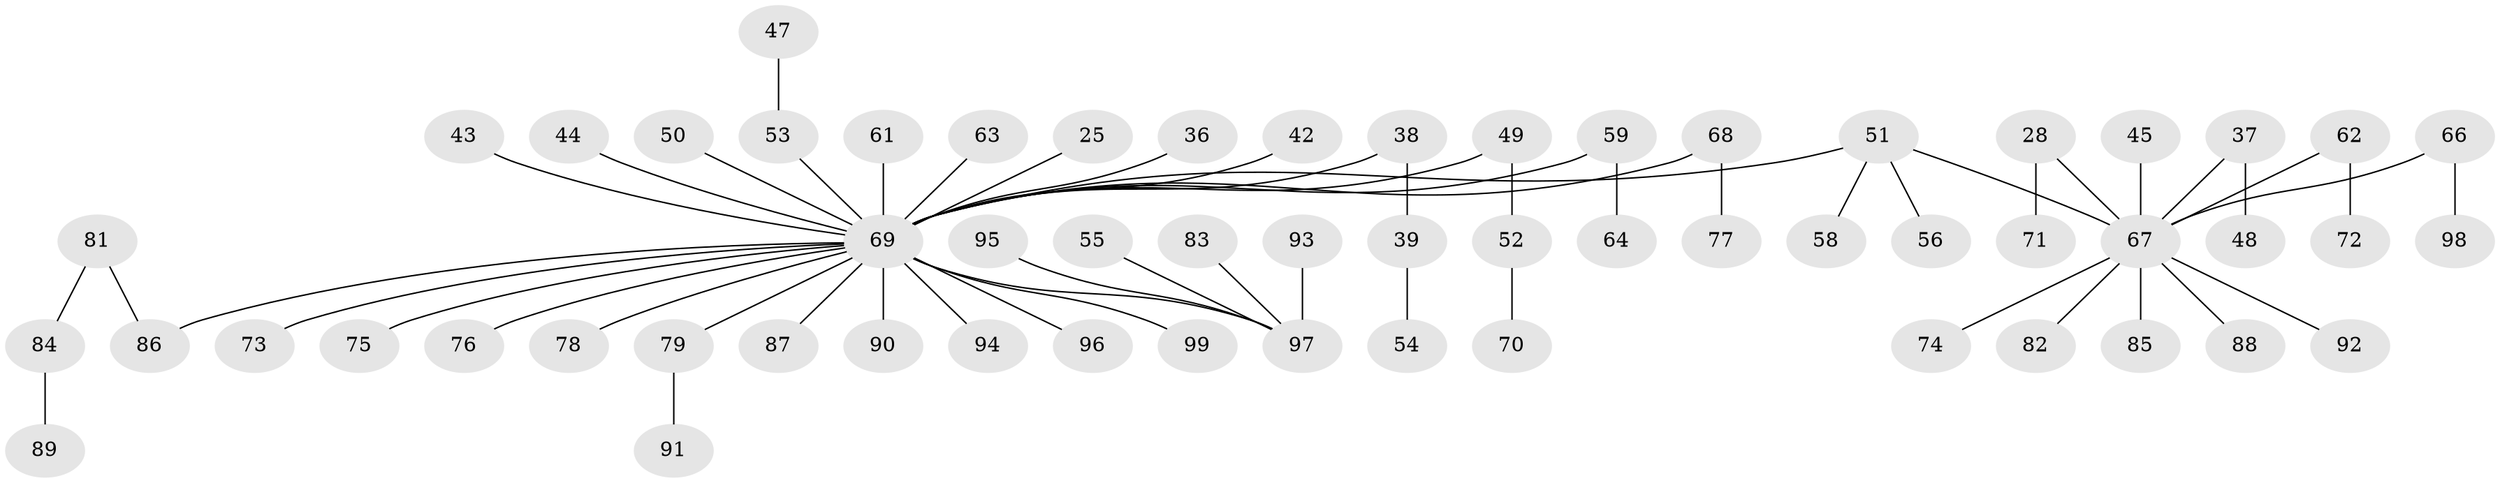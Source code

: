 // original degree distribution, {4: 0.0707070707070707, 6: 0.020202020202020204, 8: 0.010101010101010102, 3: 0.1717171717171717, 2: 0.21212121212121213, 1: 0.5050505050505051, 5: 0.010101010101010102}
// Generated by graph-tools (version 1.1) at 2025/55/03/04/25 21:55:47]
// undirected, 59 vertices, 58 edges
graph export_dot {
graph [start="1"]
  node [color=gray90,style=filled];
  25;
  28;
  36;
  37;
  38;
  39;
  42;
  43;
  44;
  45;
  47;
  48;
  49;
  50;
  51 [super="+8+20"];
  52;
  53 [super="+30"];
  54;
  55;
  56;
  58;
  59;
  61;
  62;
  63;
  64;
  66;
  67 [super="+29+26+18+35"];
  68;
  69 [super="+27+41+57+46+33"];
  70;
  71;
  72;
  73;
  74;
  75;
  76;
  77;
  78;
  79;
  81 [super="+60"];
  82 [super="+24"];
  83;
  84;
  85;
  86 [super="+32"];
  87;
  88;
  89;
  90;
  91;
  92;
  93;
  94;
  95;
  96;
  97 [super="+31+80"];
  98;
  99;
  25 -- 69;
  28 -- 71;
  28 -- 67;
  36 -- 69;
  37 -- 48;
  37 -- 67;
  38 -- 39;
  38 -- 69;
  39 -- 54;
  42 -- 69;
  43 -- 69;
  44 -- 69;
  45 -- 67;
  47 -- 53;
  49 -- 52;
  49 -- 69;
  50 -- 69;
  51 -- 56;
  51 -- 58;
  51 -- 67;
  51 -- 69;
  52 -- 70;
  53 -- 69;
  55 -- 97;
  59 -- 64;
  59 -- 69;
  61 -- 69;
  62 -- 72;
  62 -- 67;
  63 -- 69;
  66 -- 98;
  66 -- 67;
  67 -- 88;
  67 -- 92;
  67 -- 74;
  67 -- 85;
  67 -- 82;
  68 -- 77;
  68 -- 69;
  69 -- 73;
  69 -- 75;
  69 -- 76;
  69 -- 78;
  69 -- 79;
  69 -- 86;
  69 -- 87;
  69 -- 90;
  69 -- 94;
  69 -- 96;
  69 -- 97;
  69 -- 99;
  79 -- 91;
  81 -- 84;
  81 -- 86;
  83 -- 97;
  84 -- 89;
  93 -- 97;
  95 -- 97;
}
